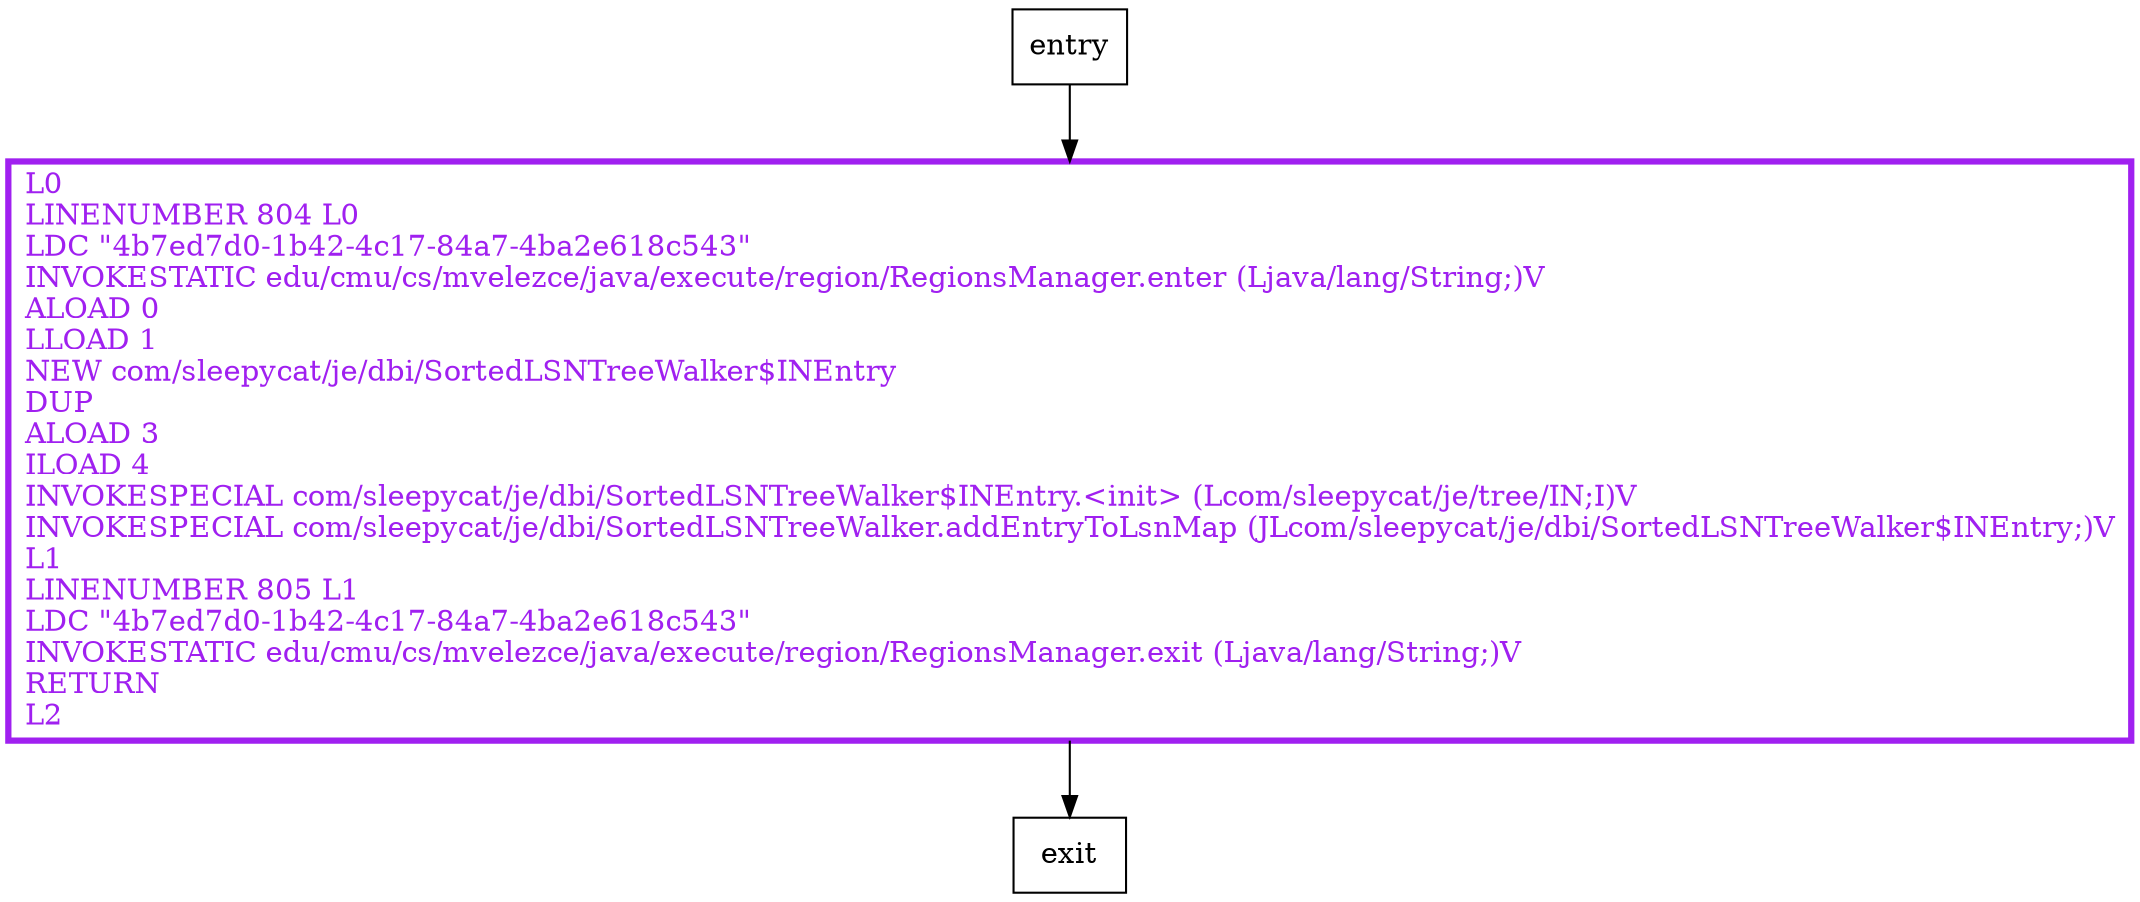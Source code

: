 digraph addToLsnINMap {
node [shape=record];
1361144737 [label="L0\lLINENUMBER 804 L0\lLDC \"4b7ed7d0-1b42-4c17-84a7-4ba2e618c543\"\lINVOKESTATIC edu/cmu/cs/mvelezce/java/execute/region/RegionsManager.enter (Ljava/lang/String;)V\lALOAD 0\lLLOAD 1\lNEW com/sleepycat/je/dbi/SortedLSNTreeWalker$INEntry\lDUP\lALOAD 3\lILOAD 4\lINVOKESPECIAL com/sleepycat/je/dbi/SortedLSNTreeWalker$INEntry.\<init\> (Lcom/sleepycat/je/tree/IN;I)V\lINVOKESPECIAL com/sleepycat/je/dbi/SortedLSNTreeWalker.addEntryToLsnMap (JLcom/sleepycat/je/dbi/SortedLSNTreeWalker$INEntry;)V\lL1\lLINENUMBER 805 L1\lLDC \"4b7ed7d0-1b42-4c17-84a7-4ba2e618c543\"\lINVOKESTATIC edu/cmu/cs/mvelezce/java/execute/region/RegionsManager.exit (Ljava/lang/String;)V\lRETURN\lL2\l"];
entry;
exit;
entry -> 1361144737
1361144737 -> exit
1361144737[fontcolor="purple", penwidth=3, color="purple"];
}
